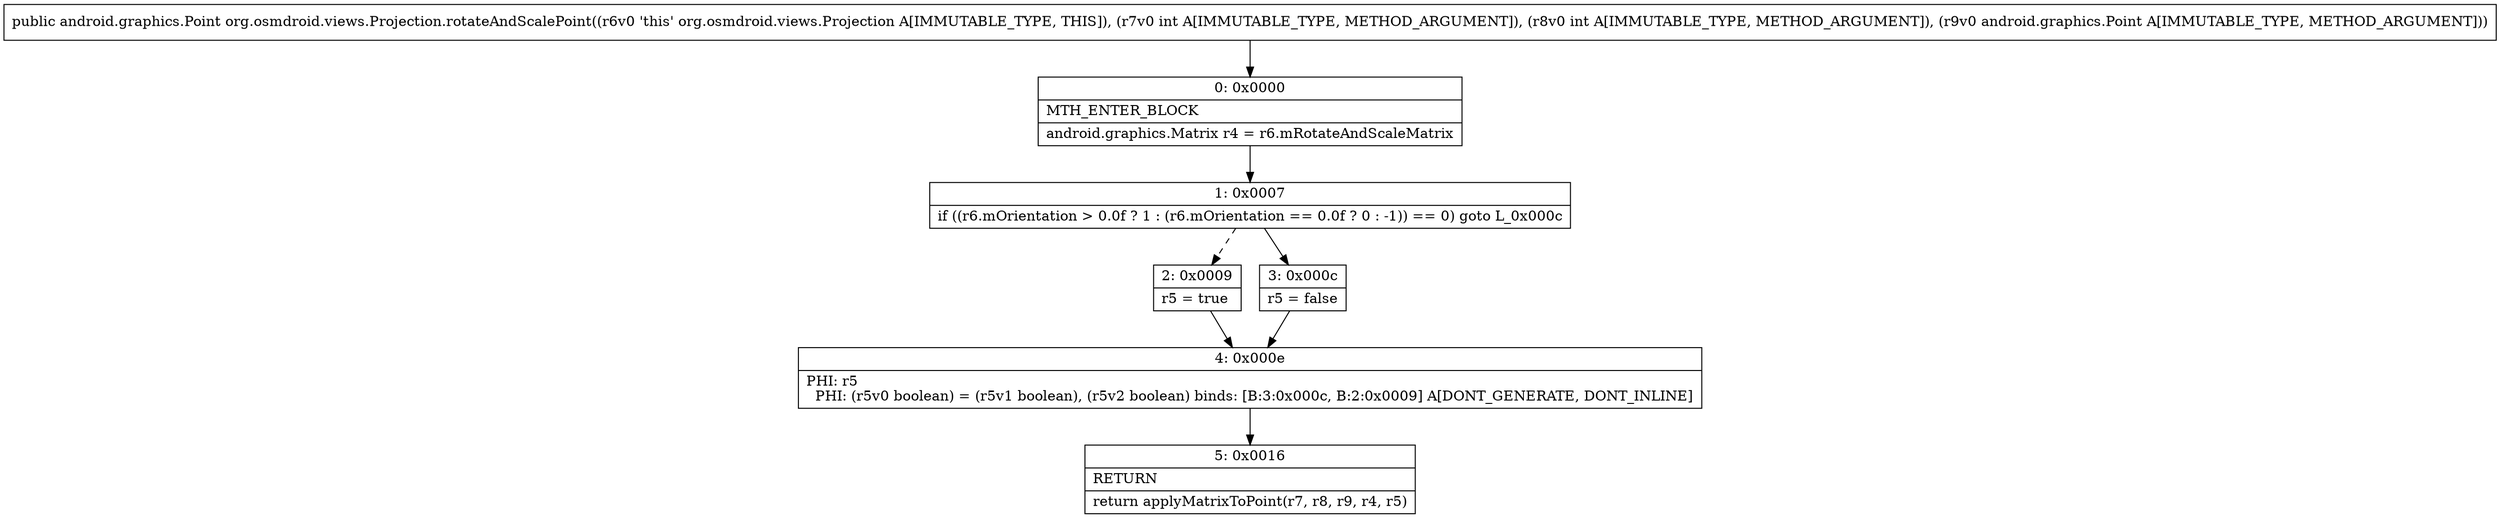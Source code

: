 digraph "CFG fororg.osmdroid.views.Projection.rotateAndScalePoint(IILandroid\/graphics\/Point;)Landroid\/graphics\/Point;" {
Node_0 [shape=record,label="{0\:\ 0x0000|MTH_ENTER_BLOCK\l|android.graphics.Matrix r4 = r6.mRotateAndScaleMatrix\l}"];
Node_1 [shape=record,label="{1\:\ 0x0007|if ((r6.mOrientation \> 0.0f ? 1 : (r6.mOrientation == 0.0f ? 0 : \-1)) == 0) goto L_0x000c\l}"];
Node_2 [shape=record,label="{2\:\ 0x0009|r5 = true\l}"];
Node_3 [shape=record,label="{3\:\ 0x000c|r5 = false\l}"];
Node_4 [shape=record,label="{4\:\ 0x000e|PHI: r5 \l  PHI: (r5v0 boolean) = (r5v1 boolean), (r5v2 boolean) binds: [B:3:0x000c, B:2:0x0009] A[DONT_GENERATE, DONT_INLINE]\l}"];
Node_5 [shape=record,label="{5\:\ 0x0016|RETURN\l|return applyMatrixToPoint(r7, r8, r9, r4, r5)\l}"];
MethodNode[shape=record,label="{public android.graphics.Point org.osmdroid.views.Projection.rotateAndScalePoint((r6v0 'this' org.osmdroid.views.Projection A[IMMUTABLE_TYPE, THIS]), (r7v0 int A[IMMUTABLE_TYPE, METHOD_ARGUMENT]), (r8v0 int A[IMMUTABLE_TYPE, METHOD_ARGUMENT]), (r9v0 android.graphics.Point A[IMMUTABLE_TYPE, METHOD_ARGUMENT])) }"];
MethodNode -> Node_0;
Node_0 -> Node_1;
Node_1 -> Node_2[style=dashed];
Node_1 -> Node_3;
Node_2 -> Node_4;
Node_3 -> Node_4;
Node_4 -> Node_5;
}

